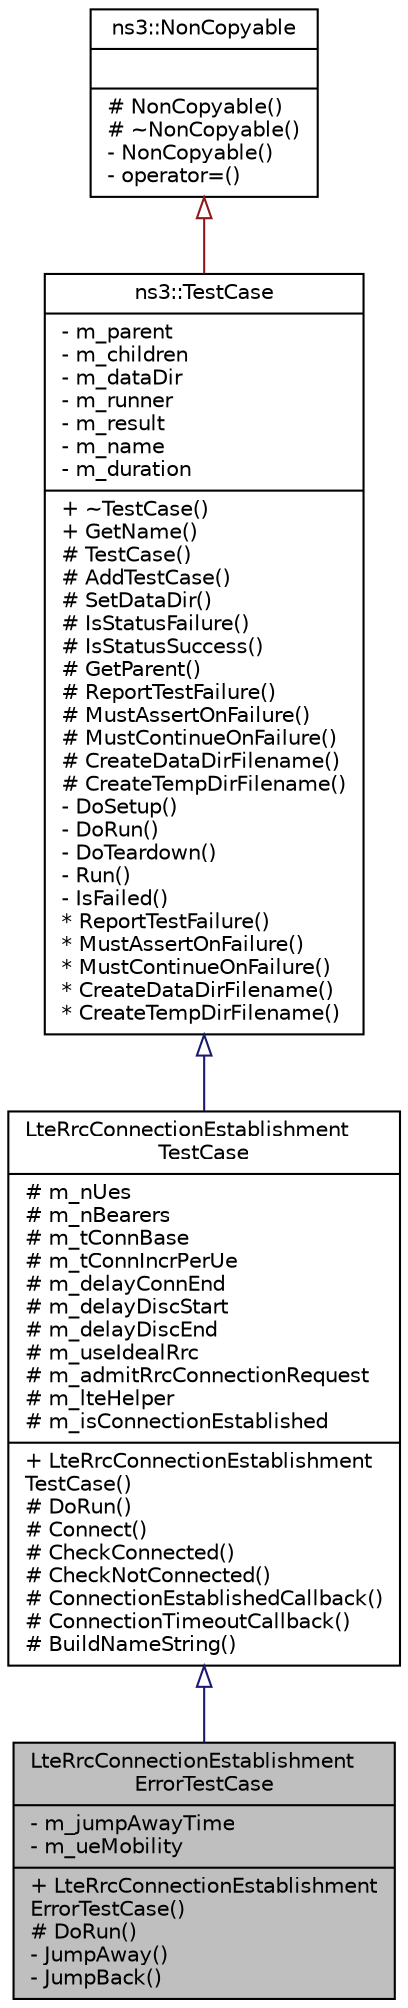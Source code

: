 digraph "LteRrcConnectionEstablishmentErrorTestCase"
{
  edge [fontname="Helvetica",fontsize="10",labelfontname="Helvetica",labelfontsize="10"];
  node [fontname="Helvetica",fontsize="10",shape=record];
  Node1 [label="{LteRrcConnectionEstablishment\lErrorTestCase\n|- m_jumpAwayTime\l- m_ueMobility\l|+ LteRrcConnectionEstablishment\lErrorTestCase()\l# DoRun()\l- JumpAway()\l- JumpBack()\l}",height=0.2,width=0.4,color="black", fillcolor="grey75", style="filled", fontcolor="black"];
  Node2 -> Node1 [dir="back",color="midnightblue",fontsize="10",style="solid",arrowtail="onormal"];
  Node2 [label="{LteRrcConnectionEstablishment\lTestCase\n|# m_nUes\l# m_nBearers\l# m_tConnBase\l# m_tConnIncrPerUe\l# m_delayConnEnd\l# m_delayDiscStart\l# m_delayDiscEnd\l# m_useIdealRrc\l# m_admitRrcConnectionRequest\l# m_lteHelper\l# m_isConnectionEstablished\l|+ LteRrcConnectionEstablishment\lTestCase()\l# DoRun()\l# Connect()\l# CheckConnected()\l# CheckNotConnected()\l# ConnectionEstablishedCallback()\l# ConnectionTimeoutCallback()\l# BuildNameString()\l}",height=0.2,width=0.4,color="black", fillcolor="white", style="filled",URL="$df/dad/classLteRrcConnectionEstablishmentTestCase.html"];
  Node3 -> Node2 [dir="back",color="midnightblue",fontsize="10",style="solid",arrowtail="onormal"];
  Node3 [label="{ns3::TestCase\n|- m_parent\l- m_children\l- m_dataDir\l- m_runner\l- m_result\l- m_name\l- m_duration\l|+ ~TestCase()\l+ GetName()\l# TestCase()\l# AddTestCase()\l# SetDataDir()\l# IsStatusFailure()\l# IsStatusSuccess()\l# GetParent()\l# ReportTestFailure()\l# MustAssertOnFailure()\l# MustContinueOnFailure()\l# CreateDataDirFilename()\l# CreateTempDirFilename()\l- DoSetup()\l- DoRun()\l- DoTeardown()\l- Run()\l- IsFailed()\l* ReportTestFailure()\l* MustAssertOnFailure()\l* MustContinueOnFailure()\l* CreateDataDirFilename()\l* CreateTempDirFilename()\l}",height=0.2,width=0.4,color="black", fillcolor="white", style="filled",URL="$dd/d88/classns3_1_1TestCase.html",tooltip="encapsulates test code "];
  Node4 -> Node3 [dir="back",color="firebrick4",fontsize="10",style="solid",arrowtail="onormal"];
  Node4 [label="{ns3::NonCopyable\n||# NonCopyable()\l# ~NonCopyable()\l- NonCopyable()\l- operator=()\l}",height=0.2,width=0.4,color="black", fillcolor="white", style="filled",URL="$da/dd1/classns3_1_1NonCopyable.html"];
}
